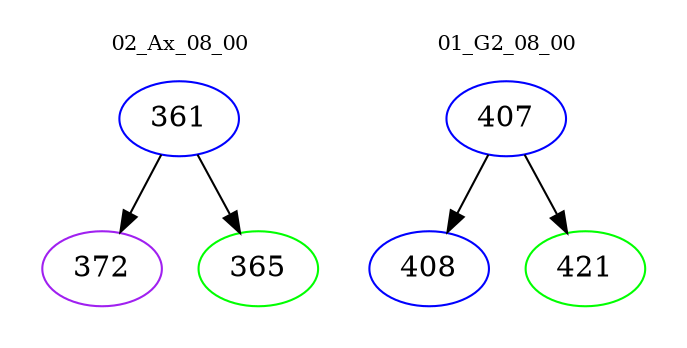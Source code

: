 digraph{
subgraph cluster_0 {
color = white
label = "02_Ax_08_00";
fontsize=10;
T0_361 [label="361", color="blue"]
T0_361 -> T0_372 [color="black"]
T0_372 [label="372", color="purple"]
T0_361 -> T0_365 [color="black"]
T0_365 [label="365", color="green"]
}
subgraph cluster_1 {
color = white
label = "01_G2_08_00";
fontsize=10;
T1_407 [label="407", color="blue"]
T1_407 -> T1_408 [color="black"]
T1_408 [label="408", color="blue"]
T1_407 -> T1_421 [color="black"]
T1_421 [label="421", color="green"]
}
}
